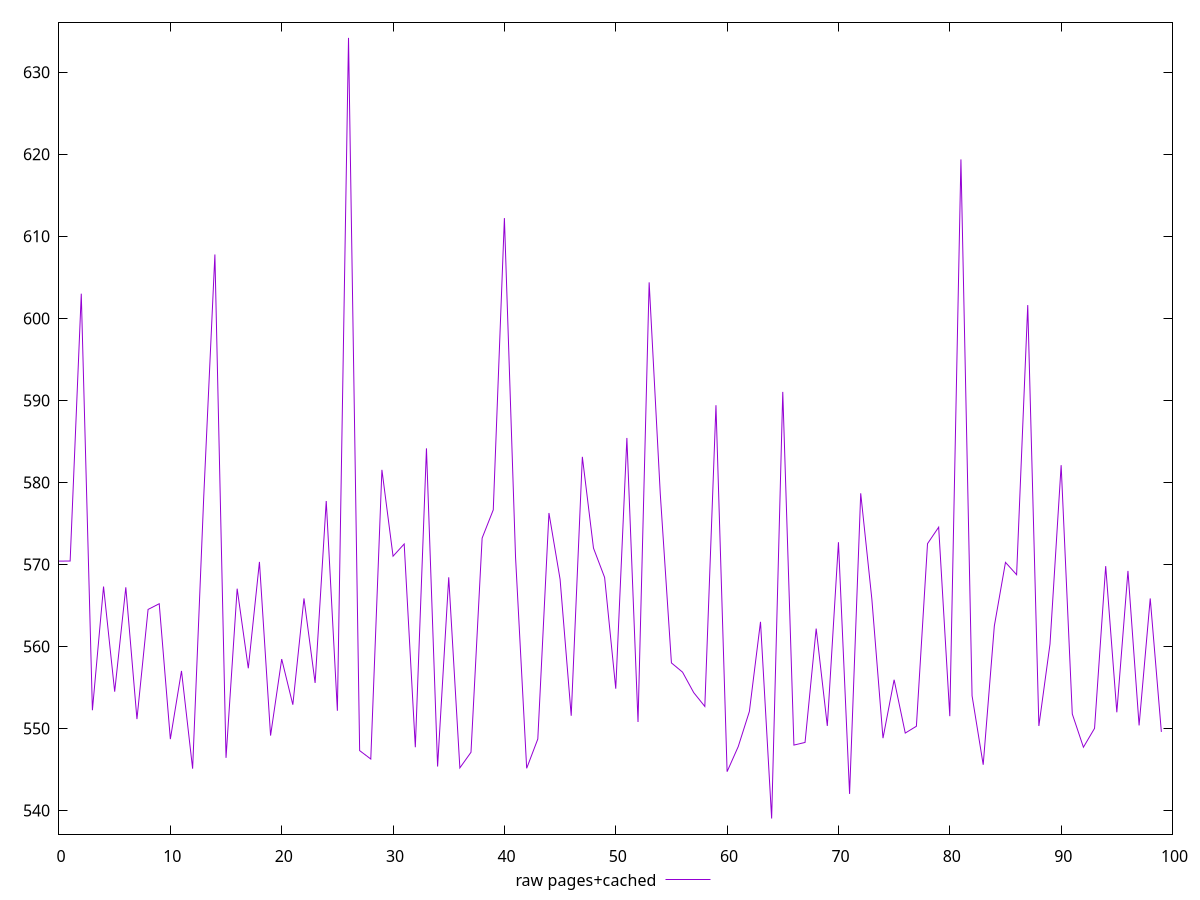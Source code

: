 $_rawPagesCached <<EOF
570.4120000000005
570.4240000000002
603.008
552.2360000000001
567.3120000000005
554.5000000000005
567.2160000000005
551.1560000000004
564.5240000000006
565.2160000000006
548.7160000000002
557.0280000000005
545.1120000000002
578.308
607.7880000000002
546.4320000000004
567.0520000000006
557.3480000000001
570.316
549.1440000000007
558.4720000000002
552.9080000000004
565.868
555.5640000000004
577.7400000000002
552.1720000000004
634.1880000000002
547.3120000000001
546.288
581.5360000000002
571.0120000000002
572.5000000000007
547.7240000000004
584.1600000000001
545.3720000000003
568.4360000000004
545.2080000000003
547.1120000000003
573.2200000000004
576.6600000000005
612.2280000000003
570.9120000000003
545.1560000000004
548.7280000000003
576.2760000000006
568.2040000000002
551.5600000000002
583.1200000000001
572.0000000000003
568.4200000000002
554.8600000000004
585.424
550.8000000000004
604.392
578.5920000000002
558.0040000000004
556.8760000000003
554.3880000000003
552.6960000000001
589.4159999999999
544.7480000000003
547.8040000000001
552.0800000000003
563.0120000000004
539.0360000000003
591.0440000000003
547.9880000000005
548.3120000000005
562.1880000000004
550.3240000000003
572.7120000000004
542.0360000000002
578.6760000000003
565.7800000000002
548.8320000000006
555.9520000000003
549.4520000000003
550.2840000000004
572.5400000000005
574.5480000000002
551.5120000000004
619.3760000000004
553.9960000000002
545.5920000000003
562.5080000000004
570.2600000000006
568.7560000000002
601.6240000000006
550.3160000000001
560.3120000000001
582.1080000000005
551.7800000000005
547.7280000000004
550.0280000000005
569.8000000000006
551.9880000000003
569.2200000000001
550.3800000000003
565.8640000000005
549.5920000000004
EOF
set key outside below
set terminal pngcairo
set output "report_00005_2020-11-02T22-26-11.212Z/bootup-time/pages+cached//raw.png"
set yrange [537.1329600000003:636.0910400000002]
plot $_rawPagesCached title "raw pages+cached" with line ,